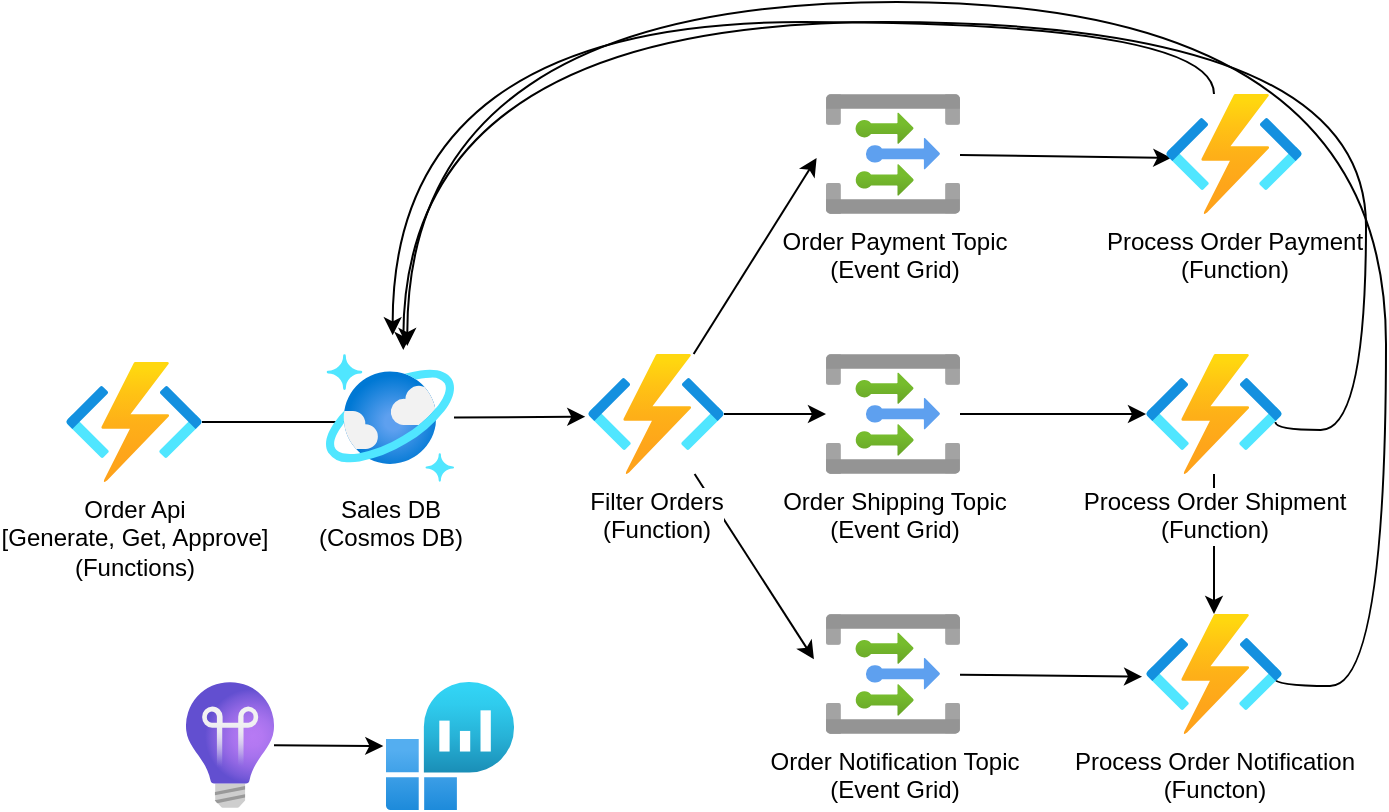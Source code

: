 <mxfile>
    <diagram id="frDRAHuqxv-iFKWPPFK3" name="Page-1">
        <mxGraphModel dx="607" dy="918" grid="1" gridSize="10" guides="1" tooltips="1" connect="1" arrows="1" fold="1" page="1" pageScale="1" pageWidth="850" pageHeight="1100" math="0" shadow="0">
            <root>
                <mxCell id="0"/>
                <mxCell id="1" parent="0"/>
                <mxCell id="4" style="edgeStyle=none;html=1;" parent="1" source="2" edge="1">
                    <mxGeometry relative="1" as="geometry">
                        <mxPoint x="280" y="250" as="targetPoint"/>
                    </mxGeometry>
                </mxCell>
                <mxCell id="2" value="Order Api&lt;br&gt;[Generate, Get, Approve]&lt;br&gt;(Functions)" style="aspect=fixed;html=1;points=[];align=center;image;fontSize=12;image=img/lib/azure2/compute/Function_Apps.svg;" parent="1" vertex="1">
                    <mxGeometry x="130" y="220" width="68" height="60" as="geometry"/>
                </mxCell>
                <mxCell id="6" style="edgeStyle=none;html=1;entryX=-0.02;entryY=0.522;entryDx=0;entryDy=0;entryPerimeter=0;" parent="1" source="3" target="5" edge="1">
                    <mxGeometry relative="1" as="geometry"/>
                </mxCell>
                <mxCell id="3" value="Sales DB&lt;br&gt;(Cosmos DB)" style="aspect=fixed;html=1;points=[];align=center;image;fontSize=12;image=img/lib/azure2/databases/Azure_Cosmos_DB.svg;" parent="1" vertex="1">
                    <mxGeometry x="260" y="216" width="64" height="64" as="geometry"/>
                </mxCell>
                <mxCell id="10" style="edgeStyle=none;html=1;entryX=-0.07;entryY=0.533;entryDx=0;entryDy=0;entryPerimeter=0;" parent="1" source="5" target="7" edge="1">
                    <mxGeometry relative="1" as="geometry"/>
                </mxCell>
                <mxCell id="11" style="edgeStyle=none;html=1;entryX=0;entryY=0.5;entryDx=0;entryDy=0;entryPerimeter=0;" parent="1" source="5" target="8" edge="1">
                    <mxGeometry relative="1" as="geometry"/>
                </mxCell>
                <mxCell id="12" style="edgeStyle=none;html=1;entryX=-0.09;entryY=0.378;entryDx=0;entryDy=0;entryPerimeter=0;" parent="1" source="5" target="9" edge="1">
                    <mxGeometry relative="1" as="geometry"/>
                </mxCell>
                <mxCell id="5" value="Filter Orders&lt;br&gt;(Function)" style="aspect=fixed;html=1;points=[];align=center;image;fontSize=12;image=img/lib/azure2/compute/Function_Apps.svg;" parent="1" vertex="1">
                    <mxGeometry x="391" y="216" width="68" height="60" as="geometry"/>
                </mxCell>
                <mxCell id="14" style="edgeStyle=none;html=1;entryX=0.039;entryY=0.533;entryDx=0;entryDy=0;entryPerimeter=0;" parent="1" source="7" edge="1" target="13">
                    <mxGeometry relative="1" as="geometry">
                        <mxPoint x="640" y="116" as="targetPoint"/>
                    </mxGeometry>
                </mxCell>
                <mxCell id="7" value="Order Payment Topic&lt;br&gt;(Event Grid)" style="aspect=fixed;html=1;points=[];align=center;image;fontSize=12;image=img/lib/azure2/integration/Event_Grid_Topics.svg;" parent="1" vertex="1">
                    <mxGeometry x="510" y="86" width="67" height="60" as="geometry"/>
                </mxCell>
                <mxCell id="17" style="edgeStyle=none;html=1;" parent="1" source="8" target="15" edge="1">
                    <mxGeometry relative="1" as="geometry">
                        <mxPoint x="640" y="250" as="targetPoint"/>
                    </mxGeometry>
                </mxCell>
                <mxCell id="8" value="Order Shipping Topic&lt;br&gt;(Event Grid)" style="aspect=fixed;html=1;points=[];align=center;image;fontSize=12;image=img/lib/azure2/integration/Event_Grid_Topics.svg;" parent="1" vertex="1">
                    <mxGeometry x="510" y="216" width="67" height="60" as="geometry"/>
                </mxCell>
                <mxCell id="18" style="edgeStyle=none;html=1;entryX=-0.029;entryY=0.522;entryDx=0;entryDy=0;entryPerimeter=0;" parent="1" source="9" target="16" edge="1">
                    <mxGeometry relative="1" as="geometry">
                        <mxPoint x="640.68" y="378.68" as="targetPoint"/>
                    </mxGeometry>
                </mxCell>
                <mxCell id="9" value="Order Notification Topic&lt;br&gt;(Event Grid)" style="aspect=fixed;html=1;points=[];align=center;image;fontSize=12;image=img/lib/azure2/integration/Event_Grid_Topics.svg;" parent="1" vertex="1">
                    <mxGeometry x="510" y="346" width="67" height="60" as="geometry"/>
                </mxCell>
                <mxCell id="19" style="edgeStyle=orthogonalEdgeStyle;html=1;entryX=0.521;entryY=-0.146;entryDx=0;entryDy=0;entryPerimeter=0;curved=1;" parent="1" source="13" target="3" edge="1">
                    <mxGeometry relative="1" as="geometry">
                        <Array as="points">
                            <mxPoint x="704" y="50"/>
                            <mxPoint x="293" y="50"/>
                        </Array>
                    </mxGeometry>
                </mxCell>
                <mxCell id="13" value="Process Order Payment&lt;br&gt;(Function)" style="aspect=fixed;html=1;points=[];align=center;image;fontSize=12;image=img/lib/azure2/compute/Function_Apps.svg;" parent="1" vertex="1">
                    <mxGeometry x="680" y="86" width="68" height="60" as="geometry"/>
                </mxCell>
                <mxCell id="20" style="edgeStyle=orthogonalEdgeStyle;curved=1;html=1;entryX=0.604;entryY=-0.031;entryDx=0;entryDy=0;entryPerimeter=0;exitX=0.951;exitY=0.567;exitDx=0;exitDy=0;exitPerimeter=0;" parent="1" source="15" target="3" edge="1">
                    <mxGeometry relative="1" as="geometry">
                        <Array as="points">
                            <mxPoint x="780" y="254"/>
                            <mxPoint x="780" y="50"/>
                            <mxPoint x="299" y="50"/>
                        </Array>
                    </mxGeometry>
                </mxCell>
                <mxCell id="28" value="" style="edgeStyle=none;html=1;" edge="1" parent="1" source="15" target="16">
                    <mxGeometry relative="1" as="geometry"/>
                </mxCell>
                <mxCell id="15" value="Process Order Shipment&lt;br&gt;(Function)" style="aspect=fixed;html=1;points=[];align=center;image;fontSize=12;image=img/lib/azure2/compute/Function_Apps.svg;" parent="1" vertex="1">
                    <mxGeometry x="670" y="216" width="68" height="60" as="geometry"/>
                </mxCell>
                <mxCell id="21" style="edgeStyle=orthogonalEdgeStyle;curved=1;html=1;entryX=0.635;entryY=-0.062;entryDx=0;entryDy=0;entryPerimeter=0;exitX=0.941;exitY=0.533;exitDx=0;exitDy=0;exitPerimeter=0;" parent="1" source="16" target="3" edge="1">
                    <mxGeometry relative="1" as="geometry">
                        <Array as="points">
                            <mxPoint x="790" y="382"/>
                            <mxPoint x="790" y="40"/>
                            <mxPoint x="301" y="40"/>
                        </Array>
                    </mxGeometry>
                </mxCell>
                <mxCell id="16" value="Process Order Notification&lt;br&gt;(Functon)" style="aspect=fixed;html=1;points=[];align=center;image;fontSize=12;image=img/lib/azure2/compute/Function_Apps.svg;" parent="1" vertex="1">
                    <mxGeometry x="670" y="346" width="68" height="60" as="geometry"/>
                </mxCell>
                <mxCell id="27" style="edgeStyle=none;html=1;entryX=-0.021;entryY=0.5;entryDx=0;entryDy=0;entryPerimeter=0;" parent="1" source="24" target="25" edge="1">
                    <mxGeometry relative="1" as="geometry"/>
                </mxCell>
                <mxCell id="24" value="" style="aspect=fixed;html=1;points=[];align=center;image;fontSize=12;image=img/lib/azure2/management_governance/Application_Insights.svg;" parent="1" vertex="1">
                    <mxGeometry x="190" y="380" width="44" height="63" as="geometry"/>
                </mxCell>
                <mxCell id="25" value="" style="aspect=fixed;html=1;points=[];align=center;image;fontSize=12;image=img/lib/azure2/analytics/Log_Analytics_Workspaces.svg;" parent="1" vertex="1">
                    <mxGeometry x="290" y="380" width="64" height="64" as="geometry"/>
                </mxCell>
            </root>
        </mxGraphModel>
    </diagram>
</mxfile>